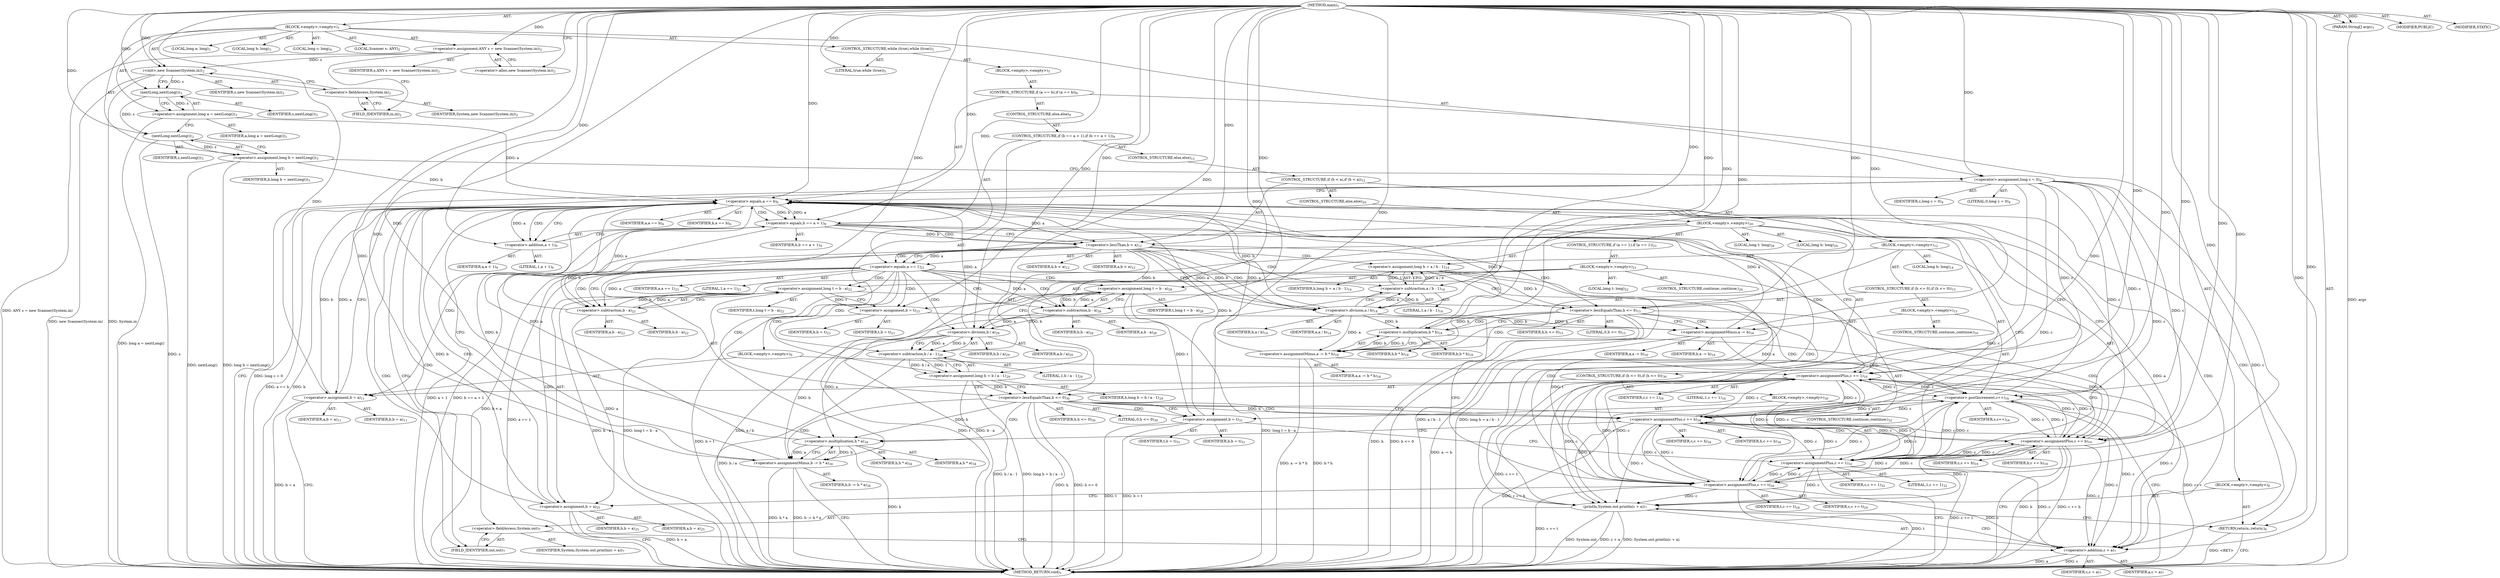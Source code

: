 digraph "main" {  
"19" [label = <(METHOD,main)<SUB>1</SUB>> ]
"20" [label = <(PARAM,String[] args)<SUB>1</SUB>> ]
"21" [label = <(BLOCK,&lt;empty&gt;,&lt;empty&gt;)<SUB>1</SUB>> ]
"4" [label = <(LOCAL,Scanner s: ANY)<SUB>2</SUB>> ]
"22" [label = <(&lt;operator&gt;.assignment,ANY s = new Scanner(System.in))<SUB>2</SUB>> ]
"23" [label = <(IDENTIFIER,s,ANY s = new Scanner(System.in))<SUB>2</SUB>> ]
"24" [label = <(&lt;operator&gt;.alloc,new Scanner(System.in))<SUB>2</SUB>> ]
"25" [label = <(&lt;init&gt;,new Scanner(System.in))<SUB>2</SUB>> ]
"3" [label = <(IDENTIFIER,s,new Scanner(System.in))<SUB>2</SUB>> ]
"26" [label = <(&lt;operator&gt;.fieldAccess,System.in)<SUB>2</SUB>> ]
"27" [label = <(IDENTIFIER,System,new Scanner(System.in))<SUB>2</SUB>> ]
"28" [label = <(FIELD_IDENTIFIER,in,in)<SUB>2</SUB>> ]
"29" [label = <(LOCAL,long a: long)<SUB>3</SUB>> ]
"30" [label = <(LOCAL,long b: long)<SUB>3</SUB>> ]
"31" [label = <(&lt;operator&gt;.assignment,long a = nextLong())<SUB>3</SUB>> ]
"32" [label = <(IDENTIFIER,a,long a = nextLong())<SUB>3</SUB>> ]
"33" [label = <(nextLong,nextLong())<SUB>3</SUB>> ]
"34" [label = <(IDENTIFIER,s,nextLong())<SUB>3</SUB>> ]
"35" [label = <(&lt;operator&gt;.assignment,long b = nextLong())<SUB>3</SUB>> ]
"36" [label = <(IDENTIFIER,b,long b = nextLong())<SUB>3</SUB>> ]
"37" [label = <(nextLong,nextLong())<SUB>3</SUB>> ]
"38" [label = <(IDENTIFIER,s,nextLong())<SUB>3</SUB>> ]
"39" [label = <(LOCAL,long c: long)<SUB>4</SUB>> ]
"40" [label = <(&lt;operator&gt;.assignment,long c = 0)<SUB>4</SUB>> ]
"41" [label = <(IDENTIFIER,c,long c = 0)<SUB>4</SUB>> ]
"42" [label = <(LITERAL,0,long c = 0)<SUB>4</SUB>> ]
"43" [label = <(CONTROL_STRUCTURE,while (true),while (true))<SUB>5</SUB>> ]
"44" [label = <(LITERAL,true,while (true))<SUB>5</SUB>> ]
"45" [label = <(BLOCK,&lt;empty&gt;,&lt;empty&gt;)<SUB>5</SUB>> ]
"46" [label = <(CONTROL_STRUCTURE,if (a == b),if (a == b))<SUB>6</SUB>> ]
"47" [label = <(&lt;operator&gt;.equals,a == b)<SUB>6</SUB>> ]
"48" [label = <(IDENTIFIER,a,a == b)<SUB>6</SUB>> ]
"49" [label = <(IDENTIFIER,b,a == b)<SUB>6</SUB>> ]
"50" [label = <(BLOCK,&lt;empty&gt;,&lt;empty&gt;)<SUB>6</SUB>> ]
"51" [label = <(println,System.out.println(c + a))<SUB>7</SUB>> ]
"52" [label = <(&lt;operator&gt;.fieldAccess,System.out)<SUB>7</SUB>> ]
"53" [label = <(IDENTIFIER,System,System.out.println(c + a))<SUB>7</SUB>> ]
"54" [label = <(FIELD_IDENTIFIER,out,out)<SUB>7</SUB>> ]
"55" [label = <(&lt;operator&gt;.addition,c + a)<SUB>7</SUB>> ]
"56" [label = <(IDENTIFIER,c,c + a)<SUB>7</SUB>> ]
"57" [label = <(IDENTIFIER,a,c + a)<SUB>7</SUB>> ]
"58" [label = <(RETURN,return;,return;)<SUB>8</SUB>> ]
"59" [label = <(CONTROL_STRUCTURE,else,else)<SUB>9</SUB>> ]
"60" [label = <(CONTROL_STRUCTURE,if (b == a + 1),if (b == a + 1))<SUB>9</SUB>> ]
"61" [label = <(&lt;operator&gt;.equals,b == a + 1)<SUB>9</SUB>> ]
"62" [label = <(IDENTIFIER,b,b == a + 1)<SUB>9</SUB>> ]
"63" [label = <(&lt;operator&gt;.addition,a + 1)<SUB>9</SUB>> ]
"64" [label = <(IDENTIFIER,a,a + 1)<SUB>9</SUB>> ]
"65" [label = <(LITERAL,1,a + 1)<SUB>9</SUB>> ]
"66" [label = <(BLOCK,&lt;empty&gt;,&lt;empty&gt;)<SUB>9</SUB>> ]
"67" [label = <(&lt;operator&gt;.assignmentPlus,c += 1)<SUB>10</SUB>> ]
"68" [label = <(IDENTIFIER,c,c += 1)<SUB>10</SUB>> ]
"69" [label = <(LITERAL,1,c += 1)<SUB>10</SUB>> ]
"70" [label = <(&lt;operator&gt;.assignment,b = a)<SUB>11</SUB>> ]
"71" [label = <(IDENTIFIER,b,b = a)<SUB>11</SUB>> ]
"72" [label = <(IDENTIFIER,a,b = a)<SUB>11</SUB>> ]
"73" [label = <(CONTROL_STRUCTURE,else,else)<SUB>12</SUB>> ]
"74" [label = <(CONTROL_STRUCTURE,if (b &lt; a),if (b &lt; a))<SUB>12</SUB>> ]
"75" [label = <(&lt;operator&gt;.lessThan,b &lt; a)<SUB>12</SUB>> ]
"76" [label = <(IDENTIFIER,b,b &lt; a)<SUB>12</SUB>> ]
"77" [label = <(IDENTIFIER,a,b &lt; a)<SUB>12</SUB>> ]
"78" [label = <(BLOCK,&lt;empty&gt;,&lt;empty&gt;)<SUB>12</SUB>> ]
"79" [label = <(LOCAL,long h: long)<SUB>14</SUB>> ]
"80" [label = <(&lt;operator&gt;.assignment,long h = a / b - 1)<SUB>14</SUB>> ]
"81" [label = <(IDENTIFIER,h,long h = a / b - 1)<SUB>14</SUB>> ]
"82" [label = <(&lt;operator&gt;.subtraction,a / b - 1)<SUB>14</SUB>> ]
"83" [label = <(&lt;operator&gt;.division,a / b)<SUB>14</SUB>> ]
"84" [label = <(IDENTIFIER,a,a / b)<SUB>14</SUB>> ]
"85" [label = <(IDENTIFIER,b,a / b)<SUB>14</SUB>> ]
"86" [label = <(LITERAL,1,a / b - 1)<SUB>14</SUB>> ]
"87" [label = <(CONTROL_STRUCTURE,if (h &lt;= 0),if (h &lt;= 0))<SUB>15</SUB>> ]
"88" [label = <(&lt;operator&gt;.lessEqualsThan,h &lt;= 0)<SUB>15</SUB>> ]
"89" [label = <(IDENTIFIER,h,h &lt;= 0)<SUB>15</SUB>> ]
"90" [label = <(LITERAL,0,h &lt;= 0)<SUB>15</SUB>> ]
"91" [label = <(BLOCK,&lt;empty&gt;,&lt;empty&gt;)<SUB>15</SUB>> ]
"92" [label = <(&lt;operator&gt;.assignmentMinus,a -= b)<SUB>16</SUB>> ]
"93" [label = <(IDENTIFIER,a,a -= b)<SUB>16</SUB>> ]
"94" [label = <(IDENTIFIER,b,a -= b)<SUB>16</SUB>> ]
"95" [label = <(&lt;operator&gt;.postIncrement,c++)<SUB>16</SUB>> ]
"96" [label = <(IDENTIFIER,c,c++)<SUB>16</SUB>> ]
"97" [label = <(CONTROL_STRUCTURE,continue;,continue;)<SUB>16</SUB>> ]
"98" [label = <(&lt;operator&gt;.assignmentMinus,a -= b * h)<SUB>18</SUB>> ]
"99" [label = <(IDENTIFIER,a,a -= b * h)<SUB>18</SUB>> ]
"100" [label = <(&lt;operator&gt;.multiplication,b * h)<SUB>18</SUB>> ]
"101" [label = <(IDENTIFIER,b,b * h)<SUB>18</SUB>> ]
"102" [label = <(IDENTIFIER,h,b * h)<SUB>18</SUB>> ]
"103" [label = <(&lt;operator&gt;.assignmentPlus,c += h)<SUB>19</SUB>> ]
"104" [label = <(IDENTIFIER,c,c += h)<SUB>19</SUB>> ]
"105" [label = <(IDENTIFIER,h,c += h)<SUB>19</SUB>> ]
"106" [label = <(CONTROL_STRUCTURE,else,else)<SUB>20</SUB>> ]
"107" [label = <(BLOCK,&lt;empty&gt;,&lt;empty&gt;)<SUB>20</SUB>> ]
"108" [label = <(CONTROL_STRUCTURE,if (a == 1),if (a == 1))<SUB>21</SUB>> ]
"109" [label = <(&lt;operator&gt;.equals,a == 1)<SUB>21</SUB>> ]
"110" [label = <(IDENTIFIER,a,a == 1)<SUB>21</SUB>> ]
"111" [label = <(LITERAL,1,a == 1)<SUB>21</SUB>> ]
"112" [label = <(BLOCK,&lt;empty&gt;,&lt;empty&gt;)<SUB>21</SUB>> ]
"113" [label = <(LOCAL,long t: long)<SUB>22</SUB>> ]
"114" [label = <(&lt;operator&gt;.assignment,long t = b - a)<SUB>22</SUB>> ]
"115" [label = <(IDENTIFIER,t,long t = b - a)<SUB>22</SUB>> ]
"116" [label = <(&lt;operator&gt;.subtraction,b - a)<SUB>22</SUB>> ]
"117" [label = <(IDENTIFIER,b,b - a)<SUB>22</SUB>> ]
"118" [label = <(IDENTIFIER,a,b - a)<SUB>22</SUB>> ]
"119" [label = <(&lt;operator&gt;.assignment,b = t)<SUB>23</SUB>> ]
"120" [label = <(IDENTIFIER,b,b = t)<SUB>23</SUB>> ]
"121" [label = <(IDENTIFIER,t,b = t)<SUB>23</SUB>> ]
"122" [label = <(&lt;operator&gt;.assignmentPlus,c += t)<SUB>24</SUB>> ]
"123" [label = <(IDENTIFIER,c,c += t)<SUB>24</SUB>> ]
"124" [label = <(IDENTIFIER,t,c += t)<SUB>24</SUB>> ]
"125" [label = <(&lt;operator&gt;.assignment,b = a)<SUB>25</SUB>> ]
"126" [label = <(IDENTIFIER,b,b = a)<SUB>25</SUB>> ]
"127" [label = <(IDENTIFIER,a,b = a)<SUB>25</SUB>> ]
"128" [label = <(CONTROL_STRUCTURE,continue;,continue;)<SUB>26</SUB>> ]
"129" [label = <(LOCAL,long t: long)<SUB>28</SUB>> ]
"130" [label = <(&lt;operator&gt;.assignment,long t = b - a)<SUB>28</SUB>> ]
"131" [label = <(IDENTIFIER,t,long t = b - a)<SUB>28</SUB>> ]
"132" [label = <(&lt;operator&gt;.subtraction,b - a)<SUB>28</SUB>> ]
"133" [label = <(IDENTIFIER,b,b - a)<SUB>28</SUB>> ]
"134" [label = <(IDENTIFIER,a,b - a)<SUB>28</SUB>> ]
"135" [label = <(LOCAL,long h: long)<SUB>29</SUB>> ]
"136" [label = <(&lt;operator&gt;.assignment,long h = b / a - 1)<SUB>29</SUB>> ]
"137" [label = <(IDENTIFIER,h,long h = b / a - 1)<SUB>29</SUB>> ]
"138" [label = <(&lt;operator&gt;.subtraction,b / a - 1)<SUB>29</SUB>> ]
"139" [label = <(&lt;operator&gt;.division,b / a)<SUB>29</SUB>> ]
"140" [label = <(IDENTIFIER,b,b / a)<SUB>29</SUB>> ]
"141" [label = <(IDENTIFIER,a,b / a)<SUB>29</SUB>> ]
"142" [label = <(LITERAL,1,b / a - 1)<SUB>29</SUB>> ]
"143" [label = <(CONTROL_STRUCTURE,if (h &lt;= 0),if (h &lt;= 0))<SUB>30</SUB>> ]
"144" [label = <(&lt;operator&gt;.lessEqualsThan,h &lt;= 0)<SUB>30</SUB>> ]
"145" [label = <(IDENTIFIER,h,h &lt;= 0)<SUB>30</SUB>> ]
"146" [label = <(LITERAL,0,h &lt;= 0)<SUB>30</SUB>> ]
"147" [label = <(BLOCK,&lt;empty&gt;,&lt;empty&gt;)<SUB>30</SUB>> ]
"148" [label = <(&lt;operator&gt;.assignment,b = t)<SUB>31</SUB>> ]
"149" [label = <(IDENTIFIER,b,b = t)<SUB>31</SUB>> ]
"150" [label = <(IDENTIFIER,t,b = t)<SUB>31</SUB>> ]
"151" [label = <(&lt;operator&gt;.assignmentPlus,c += 1)<SUB>32</SUB>> ]
"152" [label = <(IDENTIFIER,c,c += 1)<SUB>32</SUB>> ]
"153" [label = <(LITERAL,1,c += 1)<SUB>32</SUB>> ]
"154" [label = <(CONTROL_STRUCTURE,continue;,continue;)<SUB>32</SUB>> ]
"155" [label = <(&lt;operator&gt;.assignmentPlus,c += h)<SUB>34</SUB>> ]
"156" [label = <(IDENTIFIER,c,c += h)<SUB>34</SUB>> ]
"157" [label = <(IDENTIFIER,h,c += h)<SUB>34</SUB>> ]
"158" [label = <(&lt;operator&gt;.assignmentMinus,b -= h * a)<SUB>34</SUB>> ]
"159" [label = <(IDENTIFIER,b,b -= h * a)<SUB>34</SUB>> ]
"160" [label = <(&lt;operator&gt;.multiplication,h * a)<SUB>34</SUB>> ]
"161" [label = <(IDENTIFIER,h,h * a)<SUB>34</SUB>> ]
"162" [label = <(IDENTIFIER,a,h * a)<SUB>34</SUB>> ]
"163" [label = <(MODIFIER,PUBLIC)> ]
"164" [label = <(MODIFIER,STATIC)> ]
"165" [label = <(METHOD_RETURN,void)<SUB>1</SUB>> ]
  "19" -> "20"  [ label = "AST: "] 
  "19" -> "21"  [ label = "AST: "] 
  "19" -> "163"  [ label = "AST: "] 
  "19" -> "164"  [ label = "AST: "] 
  "19" -> "165"  [ label = "AST: "] 
  "21" -> "4"  [ label = "AST: "] 
  "21" -> "22"  [ label = "AST: "] 
  "21" -> "25"  [ label = "AST: "] 
  "21" -> "29"  [ label = "AST: "] 
  "21" -> "30"  [ label = "AST: "] 
  "21" -> "31"  [ label = "AST: "] 
  "21" -> "35"  [ label = "AST: "] 
  "21" -> "39"  [ label = "AST: "] 
  "21" -> "40"  [ label = "AST: "] 
  "21" -> "43"  [ label = "AST: "] 
  "22" -> "23"  [ label = "AST: "] 
  "22" -> "24"  [ label = "AST: "] 
  "25" -> "3"  [ label = "AST: "] 
  "25" -> "26"  [ label = "AST: "] 
  "26" -> "27"  [ label = "AST: "] 
  "26" -> "28"  [ label = "AST: "] 
  "31" -> "32"  [ label = "AST: "] 
  "31" -> "33"  [ label = "AST: "] 
  "33" -> "34"  [ label = "AST: "] 
  "35" -> "36"  [ label = "AST: "] 
  "35" -> "37"  [ label = "AST: "] 
  "37" -> "38"  [ label = "AST: "] 
  "40" -> "41"  [ label = "AST: "] 
  "40" -> "42"  [ label = "AST: "] 
  "43" -> "44"  [ label = "AST: "] 
  "43" -> "45"  [ label = "AST: "] 
  "45" -> "46"  [ label = "AST: "] 
  "46" -> "47"  [ label = "AST: "] 
  "46" -> "50"  [ label = "AST: "] 
  "46" -> "59"  [ label = "AST: "] 
  "47" -> "48"  [ label = "AST: "] 
  "47" -> "49"  [ label = "AST: "] 
  "50" -> "51"  [ label = "AST: "] 
  "50" -> "58"  [ label = "AST: "] 
  "51" -> "52"  [ label = "AST: "] 
  "51" -> "55"  [ label = "AST: "] 
  "52" -> "53"  [ label = "AST: "] 
  "52" -> "54"  [ label = "AST: "] 
  "55" -> "56"  [ label = "AST: "] 
  "55" -> "57"  [ label = "AST: "] 
  "59" -> "60"  [ label = "AST: "] 
  "60" -> "61"  [ label = "AST: "] 
  "60" -> "66"  [ label = "AST: "] 
  "60" -> "73"  [ label = "AST: "] 
  "61" -> "62"  [ label = "AST: "] 
  "61" -> "63"  [ label = "AST: "] 
  "63" -> "64"  [ label = "AST: "] 
  "63" -> "65"  [ label = "AST: "] 
  "66" -> "67"  [ label = "AST: "] 
  "66" -> "70"  [ label = "AST: "] 
  "67" -> "68"  [ label = "AST: "] 
  "67" -> "69"  [ label = "AST: "] 
  "70" -> "71"  [ label = "AST: "] 
  "70" -> "72"  [ label = "AST: "] 
  "73" -> "74"  [ label = "AST: "] 
  "74" -> "75"  [ label = "AST: "] 
  "74" -> "78"  [ label = "AST: "] 
  "74" -> "106"  [ label = "AST: "] 
  "75" -> "76"  [ label = "AST: "] 
  "75" -> "77"  [ label = "AST: "] 
  "78" -> "79"  [ label = "AST: "] 
  "78" -> "80"  [ label = "AST: "] 
  "78" -> "87"  [ label = "AST: "] 
  "78" -> "98"  [ label = "AST: "] 
  "78" -> "103"  [ label = "AST: "] 
  "80" -> "81"  [ label = "AST: "] 
  "80" -> "82"  [ label = "AST: "] 
  "82" -> "83"  [ label = "AST: "] 
  "82" -> "86"  [ label = "AST: "] 
  "83" -> "84"  [ label = "AST: "] 
  "83" -> "85"  [ label = "AST: "] 
  "87" -> "88"  [ label = "AST: "] 
  "87" -> "91"  [ label = "AST: "] 
  "88" -> "89"  [ label = "AST: "] 
  "88" -> "90"  [ label = "AST: "] 
  "91" -> "92"  [ label = "AST: "] 
  "91" -> "95"  [ label = "AST: "] 
  "91" -> "97"  [ label = "AST: "] 
  "92" -> "93"  [ label = "AST: "] 
  "92" -> "94"  [ label = "AST: "] 
  "95" -> "96"  [ label = "AST: "] 
  "98" -> "99"  [ label = "AST: "] 
  "98" -> "100"  [ label = "AST: "] 
  "100" -> "101"  [ label = "AST: "] 
  "100" -> "102"  [ label = "AST: "] 
  "103" -> "104"  [ label = "AST: "] 
  "103" -> "105"  [ label = "AST: "] 
  "106" -> "107"  [ label = "AST: "] 
  "107" -> "108"  [ label = "AST: "] 
  "107" -> "129"  [ label = "AST: "] 
  "107" -> "130"  [ label = "AST: "] 
  "107" -> "135"  [ label = "AST: "] 
  "107" -> "136"  [ label = "AST: "] 
  "107" -> "143"  [ label = "AST: "] 
  "107" -> "155"  [ label = "AST: "] 
  "107" -> "158"  [ label = "AST: "] 
  "108" -> "109"  [ label = "AST: "] 
  "108" -> "112"  [ label = "AST: "] 
  "109" -> "110"  [ label = "AST: "] 
  "109" -> "111"  [ label = "AST: "] 
  "112" -> "113"  [ label = "AST: "] 
  "112" -> "114"  [ label = "AST: "] 
  "112" -> "119"  [ label = "AST: "] 
  "112" -> "122"  [ label = "AST: "] 
  "112" -> "125"  [ label = "AST: "] 
  "112" -> "128"  [ label = "AST: "] 
  "114" -> "115"  [ label = "AST: "] 
  "114" -> "116"  [ label = "AST: "] 
  "116" -> "117"  [ label = "AST: "] 
  "116" -> "118"  [ label = "AST: "] 
  "119" -> "120"  [ label = "AST: "] 
  "119" -> "121"  [ label = "AST: "] 
  "122" -> "123"  [ label = "AST: "] 
  "122" -> "124"  [ label = "AST: "] 
  "125" -> "126"  [ label = "AST: "] 
  "125" -> "127"  [ label = "AST: "] 
  "130" -> "131"  [ label = "AST: "] 
  "130" -> "132"  [ label = "AST: "] 
  "132" -> "133"  [ label = "AST: "] 
  "132" -> "134"  [ label = "AST: "] 
  "136" -> "137"  [ label = "AST: "] 
  "136" -> "138"  [ label = "AST: "] 
  "138" -> "139"  [ label = "AST: "] 
  "138" -> "142"  [ label = "AST: "] 
  "139" -> "140"  [ label = "AST: "] 
  "139" -> "141"  [ label = "AST: "] 
  "143" -> "144"  [ label = "AST: "] 
  "143" -> "147"  [ label = "AST: "] 
  "144" -> "145"  [ label = "AST: "] 
  "144" -> "146"  [ label = "AST: "] 
  "147" -> "148"  [ label = "AST: "] 
  "147" -> "151"  [ label = "AST: "] 
  "147" -> "154"  [ label = "AST: "] 
  "148" -> "149"  [ label = "AST: "] 
  "148" -> "150"  [ label = "AST: "] 
  "151" -> "152"  [ label = "AST: "] 
  "151" -> "153"  [ label = "AST: "] 
  "155" -> "156"  [ label = "AST: "] 
  "155" -> "157"  [ label = "AST: "] 
  "158" -> "159"  [ label = "AST: "] 
  "158" -> "160"  [ label = "AST: "] 
  "160" -> "161"  [ label = "AST: "] 
  "160" -> "162"  [ label = "AST: "] 
  "22" -> "28"  [ label = "CFG: "] 
  "25" -> "33"  [ label = "CFG: "] 
  "31" -> "37"  [ label = "CFG: "] 
  "35" -> "40"  [ label = "CFG: "] 
  "40" -> "165"  [ label = "CFG: "] 
  "40" -> "47"  [ label = "CFG: "] 
  "24" -> "22"  [ label = "CFG: "] 
  "26" -> "25"  [ label = "CFG: "] 
  "33" -> "31"  [ label = "CFG: "] 
  "37" -> "35"  [ label = "CFG: "] 
  "28" -> "26"  [ label = "CFG: "] 
  "47" -> "54"  [ label = "CFG: "] 
  "47" -> "63"  [ label = "CFG: "] 
  "51" -> "58"  [ label = "CFG: "] 
  "58" -> "165"  [ label = "CFG: "] 
  "52" -> "55"  [ label = "CFG: "] 
  "55" -> "51"  [ label = "CFG: "] 
  "61" -> "67"  [ label = "CFG: "] 
  "61" -> "75"  [ label = "CFG: "] 
  "54" -> "52"  [ label = "CFG: "] 
  "63" -> "61"  [ label = "CFG: "] 
  "67" -> "70"  [ label = "CFG: "] 
  "70" -> "165"  [ label = "CFG: "] 
  "70" -> "47"  [ label = "CFG: "] 
  "75" -> "83"  [ label = "CFG: "] 
  "75" -> "109"  [ label = "CFG: "] 
  "80" -> "88"  [ label = "CFG: "] 
  "98" -> "103"  [ label = "CFG: "] 
  "103" -> "165"  [ label = "CFG: "] 
  "103" -> "47"  [ label = "CFG: "] 
  "82" -> "80"  [ label = "CFG: "] 
  "88" -> "92"  [ label = "CFG: "] 
  "88" -> "100"  [ label = "CFG: "] 
  "100" -> "98"  [ label = "CFG: "] 
  "130" -> "139"  [ label = "CFG: "] 
  "136" -> "144"  [ label = "CFG: "] 
  "155" -> "160"  [ label = "CFG: "] 
  "158" -> "165"  [ label = "CFG: "] 
  "158" -> "47"  [ label = "CFG: "] 
  "83" -> "82"  [ label = "CFG: "] 
  "92" -> "95"  [ label = "CFG: "] 
  "95" -> "165"  [ label = "CFG: "] 
  "95" -> "47"  [ label = "CFG: "] 
  "109" -> "116"  [ label = "CFG: "] 
  "109" -> "132"  [ label = "CFG: "] 
  "132" -> "130"  [ label = "CFG: "] 
  "138" -> "136"  [ label = "CFG: "] 
  "144" -> "148"  [ label = "CFG: "] 
  "144" -> "155"  [ label = "CFG: "] 
  "160" -> "158"  [ label = "CFG: "] 
  "114" -> "119"  [ label = "CFG: "] 
  "119" -> "122"  [ label = "CFG: "] 
  "122" -> "125"  [ label = "CFG: "] 
  "125" -> "165"  [ label = "CFG: "] 
  "125" -> "47"  [ label = "CFG: "] 
  "139" -> "138"  [ label = "CFG: "] 
  "148" -> "151"  [ label = "CFG: "] 
  "151" -> "165"  [ label = "CFG: "] 
  "151" -> "47"  [ label = "CFG: "] 
  "116" -> "114"  [ label = "CFG: "] 
  "19" -> "24"  [ label = "CFG: "] 
  "58" -> "165"  [ label = "DDG: &lt;RET&gt;"] 
  "20" -> "165"  [ label = "DDG: args"] 
  "22" -> "165"  [ label = "DDG: ANY s = new Scanner(System.in)"] 
  "25" -> "165"  [ label = "DDG: System.in"] 
  "25" -> "165"  [ label = "DDG: new Scanner(System.in)"] 
  "31" -> "165"  [ label = "DDG: long a = nextLong()"] 
  "37" -> "165"  [ label = "DDG: s"] 
  "35" -> "165"  [ label = "DDG: nextLong()"] 
  "35" -> "165"  [ label = "DDG: long b = nextLong()"] 
  "40" -> "165"  [ label = "DDG: long c = 0"] 
  "47" -> "165"  [ label = "DDG: b"] 
  "47" -> "165"  [ label = "DDG: a == b"] 
  "61" -> "165"  [ label = "DDG: a + 1"] 
  "61" -> "165"  [ label = "DDG: b == a + 1"] 
  "75" -> "165"  [ label = "DDG: b &lt; a"] 
  "109" -> "165"  [ label = "DDG: a == 1"] 
  "130" -> "165"  [ label = "DDG: t"] 
  "130" -> "165"  [ label = "DDG: b - a"] 
  "130" -> "165"  [ label = "DDG: long t = b - a"] 
  "138" -> "165"  [ label = "DDG: b / a"] 
  "136" -> "165"  [ label = "DDG: b / a - 1"] 
  "136" -> "165"  [ label = "DDG: long h = b / a - 1"] 
  "144" -> "165"  [ label = "DDG: h"] 
  "144" -> "165"  [ label = "DDG: h &lt;= 0"] 
  "155" -> "165"  [ label = "DDG: c += h"] 
  "160" -> "165"  [ label = "DDG: h"] 
  "158" -> "165"  [ label = "DDG: h * a"] 
  "158" -> "165"  [ label = "DDG: b -= h * a"] 
  "148" -> "165"  [ label = "DDG: t"] 
  "148" -> "165"  [ label = "DDG: b = t"] 
  "151" -> "165"  [ label = "DDG: c += 1"] 
  "114" -> "165"  [ label = "DDG: b - a"] 
  "114" -> "165"  [ label = "DDG: long t = b - a"] 
  "119" -> "165"  [ label = "DDG: b = t"] 
  "122" -> "165"  [ label = "DDG: t"] 
  "122" -> "165"  [ label = "DDG: c += t"] 
  "125" -> "165"  [ label = "DDG: b = a"] 
  "82" -> "165"  [ label = "DDG: a / b"] 
  "80" -> "165"  [ label = "DDG: a / b - 1"] 
  "80" -> "165"  [ label = "DDG: long h = a / b - 1"] 
  "88" -> "165"  [ label = "DDG: h"] 
  "88" -> "165"  [ label = "DDG: h &lt;= 0"] 
  "98" -> "165"  [ label = "DDG: b * h"] 
  "98" -> "165"  [ label = "DDG: a -= b * h"] 
  "103" -> "165"  [ label = "DDG: h"] 
  "103" -> "165"  [ label = "DDG: c += h"] 
  "92" -> "165"  [ label = "DDG: a -= b"] 
  "95" -> "165"  [ label = "DDG: c++"] 
  "67" -> "165"  [ label = "DDG: c += 1"] 
  "70" -> "165"  [ label = "DDG: b = a"] 
  "51" -> "165"  [ label = "DDG: System.out"] 
  "55" -> "165"  [ label = "DDG: c"] 
  "55" -> "165"  [ label = "DDG: a"] 
  "51" -> "165"  [ label = "DDG: c + a"] 
  "51" -> "165"  [ label = "DDG: System.out.println(c + a)"] 
  "19" -> "20"  [ label = "DDG: "] 
  "19" -> "22"  [ label = "DDG: "] 
  "33" -> "31"  [ label = "DDG: s"] 
  "37" -> "35"  [ label = "DDG: s"] 
  "19" -> "40"  [ label = "DDG: "] 
  "22" -> "25"  [ label = "DDG: s"] 
  "19" -> "25"  [ label = "DDG: "] 
  "19" -> "44"  [ label = "DDG: "] 
  "25" -> "33"  [ label = "DDG: s"] 
  "19" -> "33"  [ label = "DDG: "] 
  "33" -> "37"  [ label = "DDG: s"] 
  "19" -> "37"  [ label = "DDG: "] 
  "31" -> "47"  [ label = "DDG: a"] 
  "139" -> "47"  [ label = "DDG: a"] 
  "160" -> "47"  [ label = "DDG: a"] 
  "98" -> "47"  [ label = "DDG: a"] 
  "92" -> "47"  [ label = "DDG: a"] 
  "19" -> "47"  [ label = "DDG: "] 
  "116" -> "47"  [ label = "DDG: a"] 
  "35" -> "47"  [ label = "DDG: b"] 
  "158" -> "47"  [ label = "DDG: b"] 
  "148" -> "47"  [ label = "DDG: b"] 
  "125" -> "47"  [ label = "DDG: b"] 
  "100" -> "47"  [ label = "DDG: b"] 
  "70" -> "47"  [ label = "DDG: b"] 
  "83" -> "47"  [ label = "DDG: b"] 
  "19" -> "58"  [ label = "DDG: "] 
  "40" -> "51"  [ label = "DDG: c"] 
  "155" -> "51"  [ label = "DDG: c"] 
  "151" -> "51"  [ label = "DDG: c"] 
  "122" -> "51"  [ label = "DDG: c"] 
  "103" -> "51"  [ label = "DDG: c"] 
  "95" -> "51"  [ label = "DDG: c"] 
  "67" -> "51"  [ label = "DDG: c"] 
  "19" -> "51"  [ label = "DDG: "] 
  "47" -> "51"  [ label = "DDG: a"] 
  "40" -> "55"  [ label = "DDG: c"] 
  "155" -> "55"  [ label = "DDG: c"] 
  "151" -> "55"  [ label = "DDG: c"] 
  "122" -> "55"  [ label = "DDG: c"] 
  "103" -> "55"  [ label = "DDG: c"] 
  "95" -> "55"  [ label = "DDG: c"] 
  "67" -> "55"  [ label = "DDG: c"] 
  "19" -> "55"  [ label = "DDG: "] 
  "47" -> "55"  [ label = "DDG: a"] 
  "47" -> "61"  [ label = "DDG: b"] 
  "19" -> "61"  [ label = "DDG: "] 
  "47" -> "61"  [ label = "DDG: a"] 
  "19" -> "67"  [ label = "DDG: "] 
  "19" -> "70"  [ label = "DDG: "] 
  "47" -> "70"  [ label = "DDG: a"] 
  "47" -> "63"  [ label = "DDG: a"] 
  "19" -> "63"  [ label = "DDG: "] 
  "40" -> "67"  [ label = "DDG: c"] 
  "155" -> "67"  [ label = "DDG: c"] 
  "151" -> "67"  [ label = "DDG: c"] 
  "122" -> "67"  [ label = "DDG: c"] 
  "103" -> "67"  [ label = "DDG: c"] 
  "95" -> "67"  [ label = "DDG: c"] 
  "61" -> "75"  [ label = "DDG: b"] 
  "19" -> "75"  [ label = "DDG: "] 
  "47" -> "75"  [ label = "DDG: a"] 
  "82" -> "80"  [ label = "DDG: a / b"] 
  "82" -> "80"  [ label = "DDG: 1"] 
  "100" -> "98"  [ label = "DDG: b"] 
  "100" -> "98"  [ label = "DDG: h"] 
  "100" -> "103"  [ label = "DDG: h"] 
  "19" -> "103"  [ label = "DDG: "] 
  "83" -> "98"  [ label = "DDG: a"] 
  "19" -> "98"  [ label = "DDG: "] 
  "40" -> "103"  [ label = "DDG: c"] 
  "155" -> "103"  [ label = "DDG: c"] 
  "151" -> "103"  [ label = "DDG: c"] 
  "122" -> "103"  [ label = "DDG: c"] 
  "95" -> "103"  [ label = "DDG: c"] 
  "67" -> "103"  [ label = "DDG: c"] 
  "132" -> "130"  [ label = "DDG: b"] 
  "132" -> "130"  [ label = "DDG: a"] 
  "138" -> "136"  [ label = "DDG: b / a"] 
  "138" -> "136"  [ label = "DDG: 1"] 
  "144" -> "155"  [ label = "DDG: h"] 
  "19" -> "155"  [ label = "DDG: "] 
  "160" -> "158"  [ label = "DDG: h"] 
  "160" -> "158"  [ label = "DDG: a"] 
  "83" -> "82"  [ label = "DDG: a"] 
  "83" -> "82"  [ label = "DDG: b"] 
  "19" -> "82"  [ label = "DDG: "] 
  "80" -> "88"  [ label = "DDG: h"] 
  "19" -> "88"  [ label = "DDG: "] 
  "83" -> "92"  [ label = "DDG: b"] 
  "19" -> "92"  [ label = "DDG: "] 
  "83" -> "100"  [ label = "DDG: b"] 
  "19" -> "100"  [ label = "DDG: "] 
  "88" -> "100"  [ label = "DDG: h"] 
  "40" -> "155"  [ label = "DDG: c"] 
  "151" -> "155"  [ label = "DDG: c"] 
  "122" -> "155"  [ label = "DDG: c"] 
  "103" -> "155"  [ label = "DDG: c"] 
  "95" -> "155"  [ label = "DDG: c"] 
  "67" -> "155"  [ label = "DDG: c"] 
  "139" -> "158"  [ label = "DDG: b"] 
  "19" -> "158"  [ label = "DDG: "] 
  "75" -> "83"  [ label = "DDG: a"] 
  "19" -> "83"  [ label = "DDG: "] 
  "75" -> "83"  [ label = "DDG: b"] 
  "83" -> "92"  [ label = "DDG: a"] 
  "40" -> "95"  [ label = "DDG: c"] 
  "155" -> "95"  [ label = "DDG: c"] 
  "151" -> "95"  [ label = "DDG: c"] 
  "122" -> "95"  [ label = "DDG: c"] 
  "103" -> "95"  [ label = "DDG: c"] 
  "67" -> "95"  [ label = "DDG: c"] 
  "19" -> "95"  [ label = "DDG: "] 
  "75" -> "109"  [ label = "DDG: a"] 
  "19" -> "109"  [ label = "DDG: "] 
  "116" -> "114"  [ label = "DDG: b"] 
  "116" -> "114"  [ label = "DDG: a"] 
  "114" -> "119"  [ label = "DDG: t"] 
  "19" -> "119"  [ label = "DDG: "] 
  "19" -> "122"  [ label = "DDG: "] 
  "114" -> "122"  [ label = "DDG: t"] 
  "116" -> "125"  [ label = "DDG: a"] 
  "19" -> "125"  [ label = "DDG: "] 
  "75" -> "132"  [ label = "DDG: b"] 
  "19" -> "132"  [ label = "DDG: "] 
  "109" -> "132"  [ label = "DDG: a"] 
  "139" -> "138"  [ label = "DDG: b"] 
  "139" -> "138"  [ label = "DDG: a"] 
  "19" -> "138"  [ label = "DDG: "] 
  "136" -> "144"  [ label = "DDG: h"] 
  "19" -> "144"  [ label = "DDG: "] 
  "130" -> "148"  [ label = "DDG: t"] 
  "19" -> "148"  [ label = "DDG: "] 
  "19" -> "151"  [ label = "DDG: "] 
  "19" -> "160"  [ label = "DDG: "] 
  "144" -> "160"  [ label = "DDG: h"] 
  "139" -> "160"  [ label = "DDG: a"] 
  "40" -> "122"  [ label = "DDG: c"] 
  "155" -> "122"  [ label = "DDG: c"] 
  "151" -> "122"  [ label = "DDG: c"] 
  "103" -> "122"  [ label = "DDG: c"] 
  "95" -> "122"  [ label = "DDG: c"] 
  "67" -> "122"  [ label = "DDG: c"] 
  "132" -> "139"  [ label = "DDG: b"] 
  "19" -> "139"  [ label = "DDG: "] 
  "132" -> "139"  [ label = "DDG: a"] 
  "40" -> "151"  [ label = "DDG: c"] 
  "155" -> "151"  [ label = "DDG: c"] 
  "122" -> "151"  [ label = "DDG: c"] 
  "103" -> "151"  [ label = "DDG: c"] 
  "95" -> "151"  [ label = "DDG: c"] 
  "67" -> "151"  [ label = "DDG: c"] 
  "75" -> "116"  [ label = "DDG: b"] 
  "19" -> "116"  [ label = "DDG: "] 
  "109" -> "116"  [ label = "DDG: a"] 
  "47" -> "51"  [ label = "CDG: "] 
  "47" -> "52"  [ label = "CDG: "] 
  "47" -> "54"  [ label = "CDG: "] 
  "47" -> "58"  [ label = "CDG: "] 
  "47" -> "61"  [ label = "CDG: "] 
  "47" -> "63"  [ label = "CDG: "] 
  "47" -> "55"  [ label = "CDG: "] 
  "47" -> "47"  [ label = "CDG: "] 
  "61" -> "75"  [ label = "CDG: "] 
  "61" -> "67"  [ label = "CDG: "] 
  "61" -> "70"  [ label = "CDG: "] 
  "75" -> "80"  [ label = "CDG: "] 
  "75" -> "88"  [ label = "CDG: "] 
  "75" -> "82"  [ label = "CDG: "] 
  "75" -> "83"  [ label = "CDG: "] 
  "75" -> "109"  [ label = "CDG: "] 
  "88" -> "98"  [ label = "CDG: "] 
  "88" -> "103"  [ label = "CDG: "] 
  "88" -> "95"  [ label = "CDG: "] 
  "88" -> "92"  [ label = "CDG: "] 
  "88" -> "100"  [ label = "CDG: "] 
  "109" -> "136"  [ label = "CDG: "] 
  "109" -> "114"  [ label = "CDG: "] 
  "109" -> "132"  [ label = "CDG: "] 
  "109" -> "119"  [ label = "CDG: "] 
  "109" -> "144"  [ label = "CDG: "] 
  "109" -> "138"  [ label = "CDG: "] 
  "109" -> "130"  [ label = "CDG: "] 
  "109" -> "139"  [ label = "CDG: "] 
  "109" -> "116"  [ label = "CDG: "] 
  "109" -> "122"  [ label = "CDG: "] 
  "109" -> "125"  [ label = "CDG: "] 
  "144" -> "151"  [ label = "CDG: "] 
  "144" -> "148"  [ label = "CDG: "] 
  "144" -> "155"  [ label = "CDG: "] 
  "144" -> "158"  [ label = "CDG: "] 
  "144" -> "160"  [ label = "CDG: "] 
}
